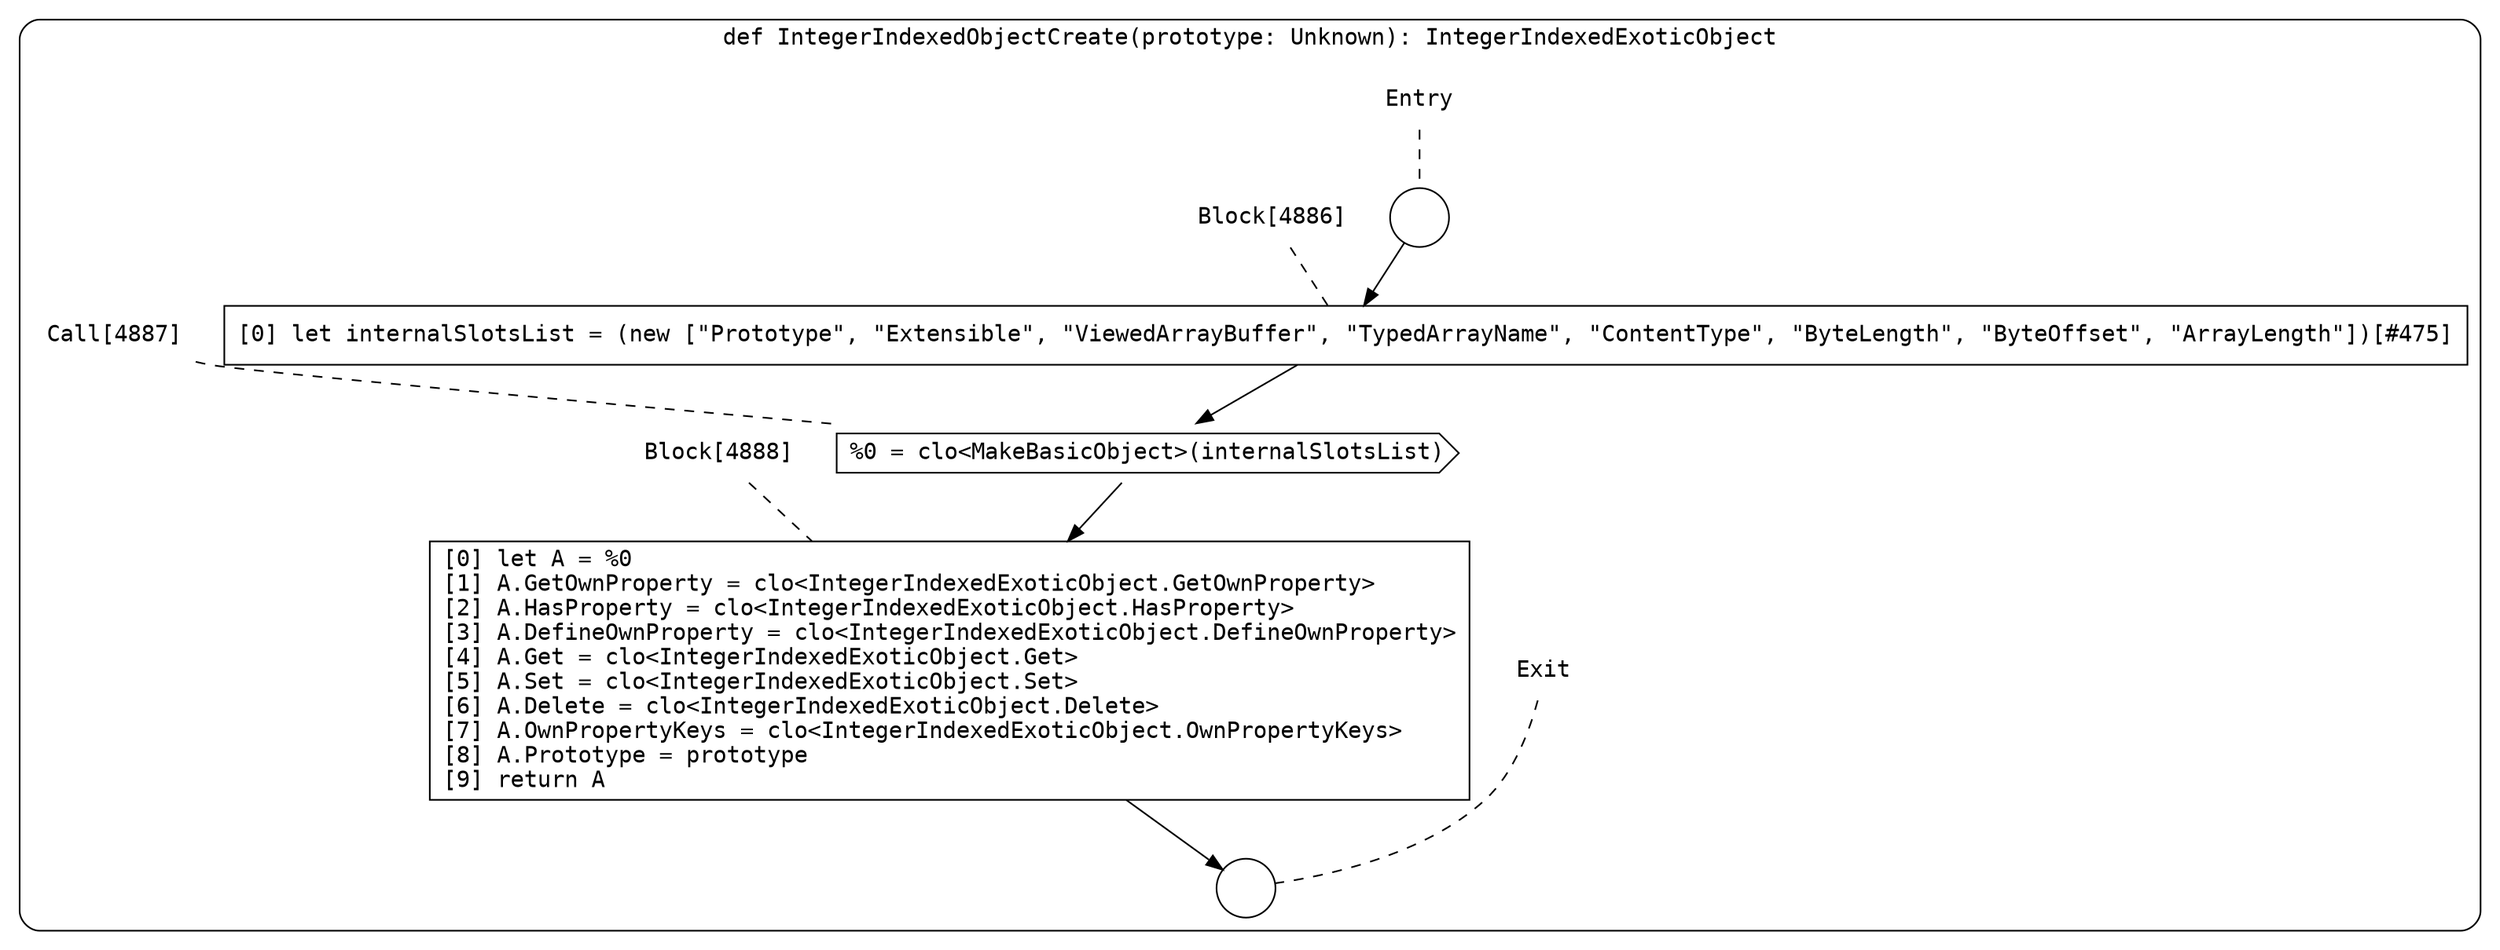 digraph {
  graph [fontname = "Consolas"]
  node [fontname = "Consolas"]
  edge [fontname = "Consolas"]
  subgraph cluster1132 {
    label = "def IntegerIndexedObjectCreate(prototype: Unknown): IntegerIndexedExoticObject"
    style = rounded
    cluster1132_entry_name [shape=none, label=<<font color="black">Entry</font>>]
    cluster1132_entry_name -> cluster1132_entry [arrowhead=none, color="black", style=dashed]
    cluster1132_entry [shape=circle label=" " color="black" fillcolor="white" style=filled]
    cluster1132_entry -> node4886 [color="black"]
    cluster1132_exit_name [shape=none, label=<<font color="black">Exit</font>>]
    cluster1132_exit_name -> cluster1132_exit [arrowhead=none, color="black", style=dashed]
    cluster1132_exit [shape=circle label=" " color="black" fillcolor="white" style=filled]
    node4886_name [shape=none, label=<<font color="black">Block[4886]</font>>]
    node4886_name -> node4886 [arrowhead=none, color="black", style=dashed]
    node4886 [shape=box, label=<<font color="black">[0] let internalSlotsList = (new [&quot;Prototype&quot;, &quot;Extensible&quot;, &quot;ViewedArrayBuffer&quot;, &quot;TypedArrayName&quot;, &quot;ContentType&quot;, &quot;ByteLength&quot;, &quot;ByteOffset&quot;, &quot;ArrayLength&quot;])[#475]<BR ALIGN="LEFT"/></font>> color="black" fillcolor="white", style=filled]
    node4886 -> node4887 [color="black"]
    node4887_name [shape=none, label=<<font color="black">Call[4887]</font>>]
    node4887_name -> node4887 [arrowhead=none, color="black", style=dashed]
    node4887 [shape=cds, label=<<font color="black">%0 = clo&lt;MakeBasicObject&gt;(internalSlotsList)</font>> color="black" fillcolor="white", style=filled]
    node4887 -> node4888 [color="black"]
    node4888_name [shape=none, label=<<font color="black">Block[4888]</font>>]
    node4888_name -> node4888 [arrowhead=none, color="black", style=dashed]
    node4888 [shape=box, label=<<font color="black">[0] let A = %0<BR ALIGN="LEFT"/>[1] A.GetOwnProperty = clo&lt;IntegerIndexedExoticObject.GetOwnProperty&gt;<BR ALIGN="LEFT"/>[2] A.HasProperty = clo&lt;IntegerIndexedExoticObject.HasProperty&gt;<BR ALIGN="LEFT"/>[3] A.DefineOwnProperty = clo&lt;IntegerIndexedExoticObject.DefineOwnProperty&gt;<BR ALIGN="LEFT"/>[4] A.Get = clo&lt;IntegerIndexedExoticObject.Get&gt;<BR ALIGN="LEFT"/>[5] A.Set = clo&lt;IntegerIndexedExoticObject.Set&gt;<BR ALIGN="LEFT"/>[6] A.Delete = clo&lt;IntegerIndexedExoticObject.Delete&gt;<BR ALIGN="LEFT"/>[7] A.OwnPropertyKeys = clo&lt;IntegerIndexedExoticObject.OwnPropertyKeys&gt;<BR ALIGN="LEFT"/>[8] A.Prototype = prototype<BR ALIGN="LEFT"/>[9] return A<BR ALIGN="LEFT"/></font>> color="black" fillcolor="white", style=filled]
    node4888 -> cluster1132_exit [color="black"]
  }
}